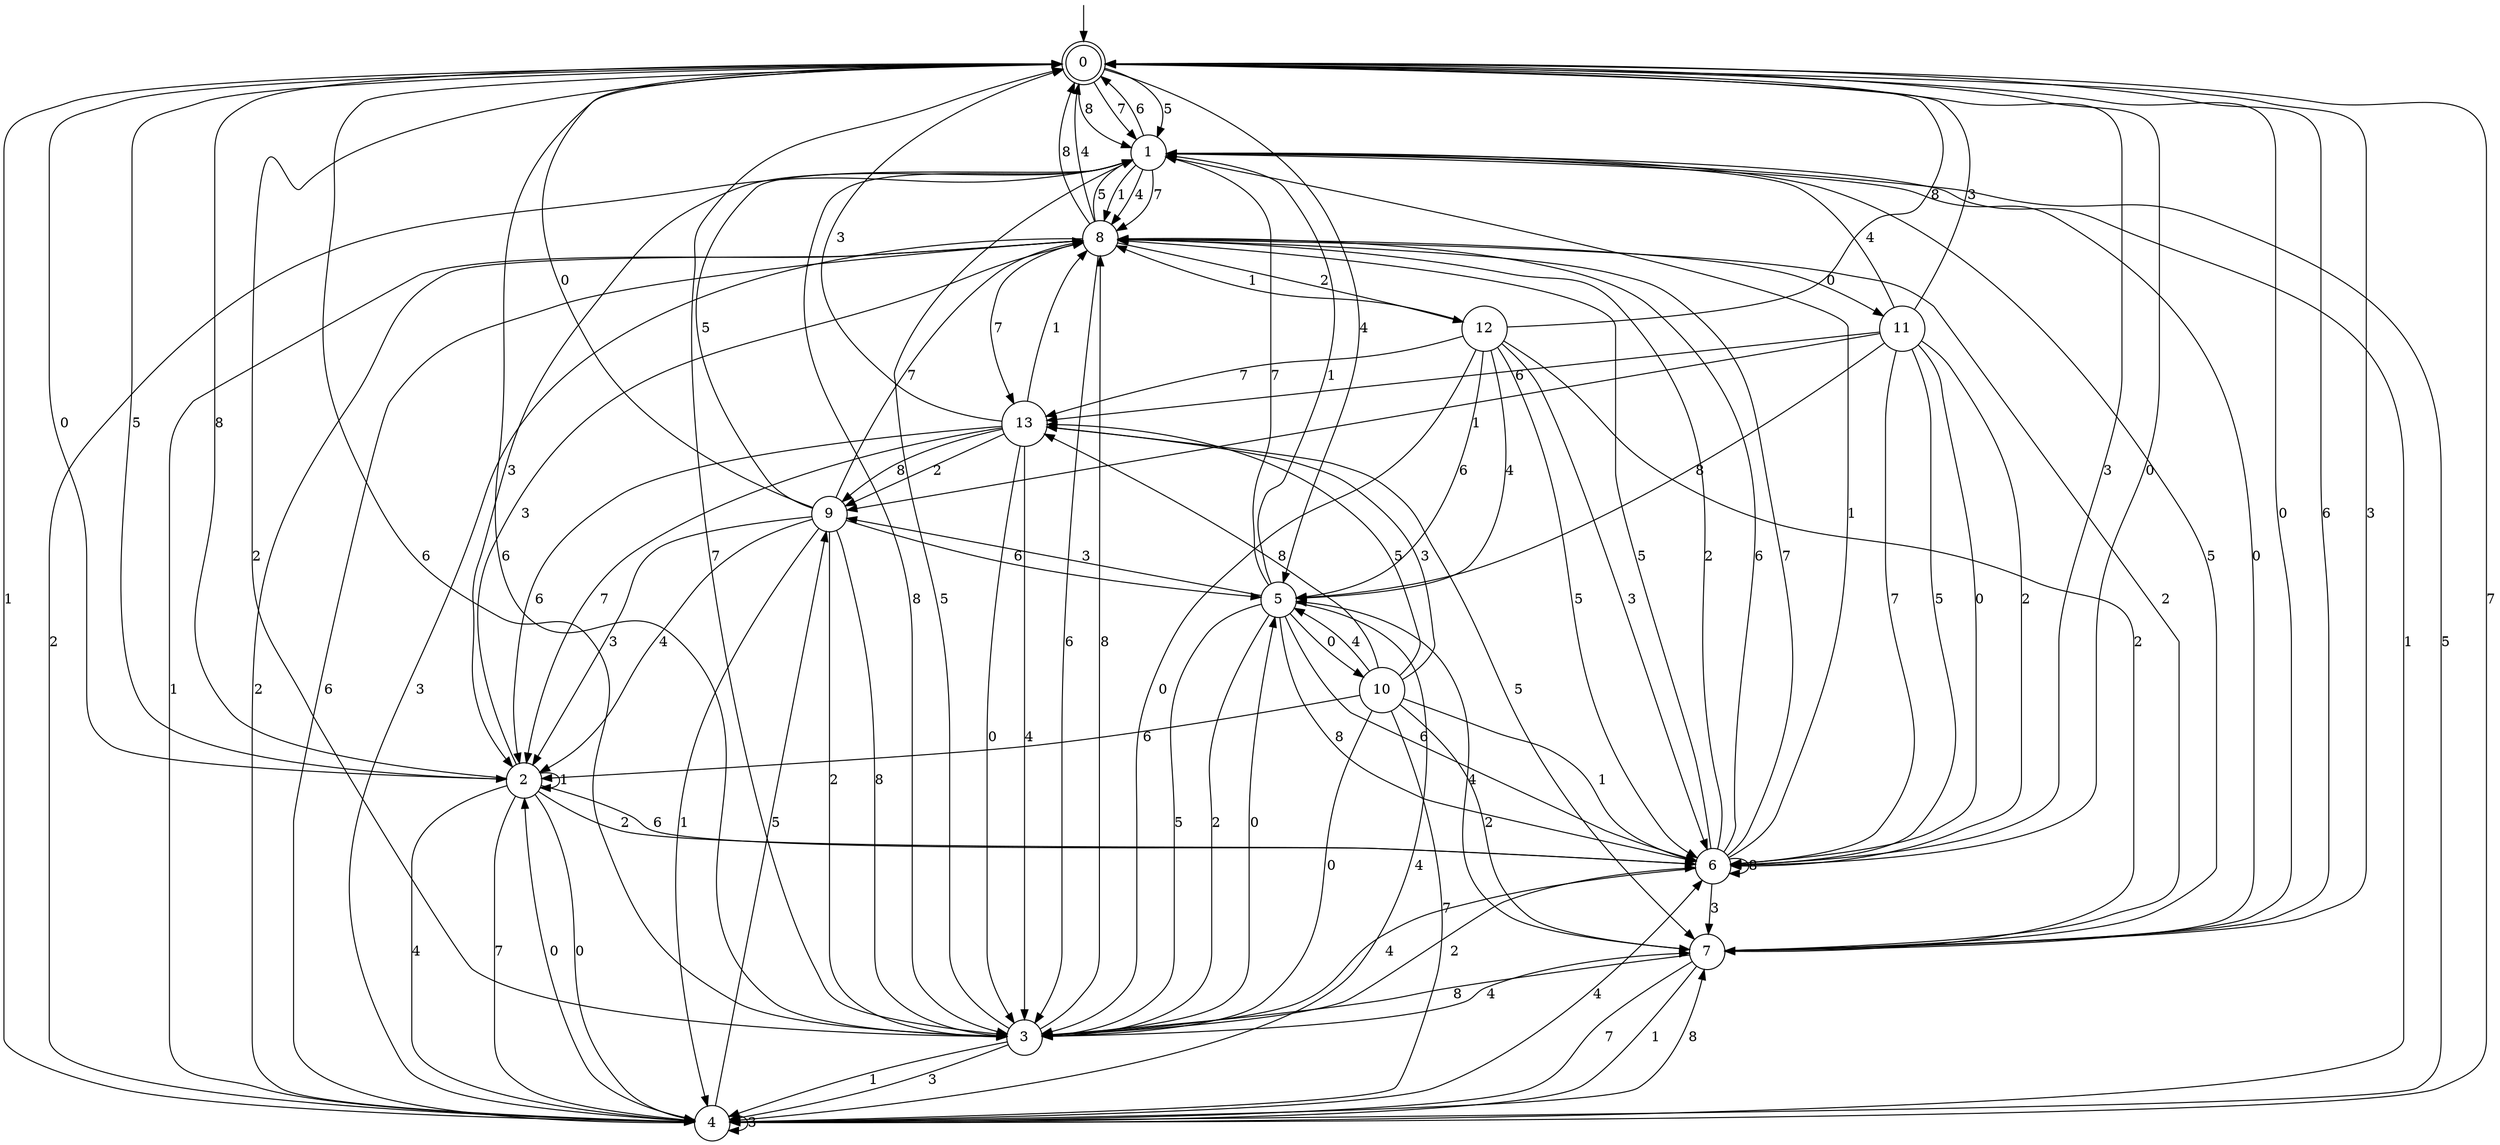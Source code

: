 digraph g {

	s0 [shape="doublecircle" label="0"];
	s1 [shape="circle" label="1"];
	s2 [shape="circle" label="2"];
	s3 [shape="circle" label="3"];
	s4 [shape="circle" label="4"];
	s5 [shape="circle" label="5"];
	s6 [shape="circle" label="6"];
	s7 [shape="circle" label="7"];
	s8 [shape="circle" label="8"];
	s9 [shape="circle" label="9"];
	s10 [shape="circle" label="10"];
	s11 [shape="circle" label="11"];
	s12 [shape="circle" label="12"];
	s13 [shape="circle" label="13"];
	s0 -> s1 [label="5"];
	s0 -> s2 [label="0"];
	s0 -> s3 [label="2"];
	s0 -> s4 [label="1"];
	s0 -> s5 [label="4"];
	s0 -> s3 [label="6"];
	s0 -> s6 [label="3"];
	s0 -> s1 [label="8"];
	s0 -> s1 [label="7"];
	s1 -> s4 [label="5"];
	s1 -> s7 [label="0"];
	s1 -> s4 [label="2"];
	s1 -> s8 [label="1"];
	s1 -> s8 [label="4"];
	s1 -> s0 [label="6"];
	s1 -> s2 [label="3"];
	s1 -> s3 [label="8"];
	s1 -> s8 [label="7"];
	s2 -> s0 [label="5"];
	s2 -> s4 [label="0"];
	s2 -> s6 [label="2"];
	s2 -> s2 [label="1"];
	s2 -> s4 [label="4"];
	s2 -> s6 [label="6"];
	s2 -> s8 [label="3"];
	s2 -> s0 [label="8"];
	s2 -> s4 [label="7"];
	s3 -> s1 [label="5"];
	s3 -> s5 [label="0"];
	s3 -> s6 [label="2"];
	s3 -> s4 [label="1"];
	s3 -> s7 [label="4"];
	s3 -> s0 [label="6"];
	s3 -> s4 [label="3"];
	s3 -> s8 [label="8"];
	s3 -> s0 [label="7"];
	s4 -> s9 [label="5"];
	s4 -> s2 [label="0"];
	s4 -> s8 [label="2"];
	s4 -> s1 [label="1"];
	s4 -> s6 [label="4"];
	s4 -> s8 [label="6"];
	s4 -> s4 [label="3"];
	s4 -> s7 [label="8"];
	s4 -> s0 [label="7"];
	s5 -> s3 [label="5"];
	s5 -> s10 [label="0"];
	s5 -> s3 [label="2"];
	s5 -> s1 [label="1"];
	s5 -> s4 [label="4"];
	s5 -> s6 [label="6"];
	s5 -> s9 [label="3"];
	s5 -> s6 [label="8"];
	s5 -> s1 [label="7"];
	s6 -> s8 [label="5"];
	s6 -> s0 [label="0"];
	s6 -> s8 [label="2"];
	s6 -> s1 [label="1"];
	s6 -> s3 [label="4"];
	s6 -> s8 [label="6"];
	s6 -> s7 [label="3"];
	s6 -> s6 [label="8"];
	s6 -> s8 [label="7"];
	s7 -> s1 [label="5"];
	s7 -> s0 [label="0"];
	s7 -> s8 [label="2"];
	s7 -> s4 [label="1"];
	s7 -> s5 [label="4"];
	s7 -> s0 [label="6"];
	s7 -> s0 [label="3"];
	s7 -> s3 [label="8"];
	s7 -> s4 [label="7"];
	s8 -> s1 [label="5"];
	s8 -> s11 [label="0"];
	s8 -> s12 [label="2"];
	s8 -> s4 [label="1"];
	s8 -> s0 [label="4"];
	s8 -> s3 [label="6"];
	s8 -> s4 [label="3"];
	s8 -> s0 [label="8"];
	s8 -> s13 [label="7"];
	s9 -> s1 [label="5"];
	s9 -> s0 [label="0"];
	s9 -> s3 [label="2"];
	s9 -> s4 [label="1"];
	s9 -> s2 [label="4"];
	s9 -> s5 [label="6"];
	s9 -> s2 [label="3"];
	s9 -> s3 [label="8"];
	s9 -> s8 [label="7"];
	s10 -> s13 [label="5"];
	s10 -> s3 [label="0"];
	s10 -> s7 [label="2"];
	s10 -> s6 [label="1"];
	s10 -> s5 [label="4"];
	s10 -> s2 [label="6"];
	s10 -> s13 [label="3"];
	s10 -> s13 [label="8"];
	s10 -> s4 [label="7"];
	s11 -> s6 [label="5"];
	s11 -> s6 [label="0"];
	s11 -> s6 [label="2"];
	s11 -> s9 [label="1"];
	s11 -> s1 [label="4"];
	s11 -> s13 [label="6"];
	s11 -> s0 [label="3"];
	s11 -> s5 [label="8"];
	s11 -> s6 [label="7"];
	s12 -> s6 [label="5"];
	s12 -> s3 [label="0"];
	s12 -> s7 [label="2"];
	s12 -> s8 [label="1"];
	s12 -> s5 [label="4"];
	s12 -> s5 [label="6"];
	s12 -> s6 [label="3"];
	s12 -> s0 [label="8"];
	s12 -> s13 [label="7"];
	s13 -> s7 [label="5"];
	s13 -> s3 [label="0"];
	s13 -> s9 [label="2"];
	s13 -> s8 [label="1"];
	s13 -> s3 [label="4"];
	s13 -> s2 [label="6"];
	s13 -> s0 [label="3"];
	s13 -> s9 [label="8"];
	s13 -> s2 [label="7"];

__start0 [label="" shape="none" width="0" height="0"];
__start0 -> s0;

}
